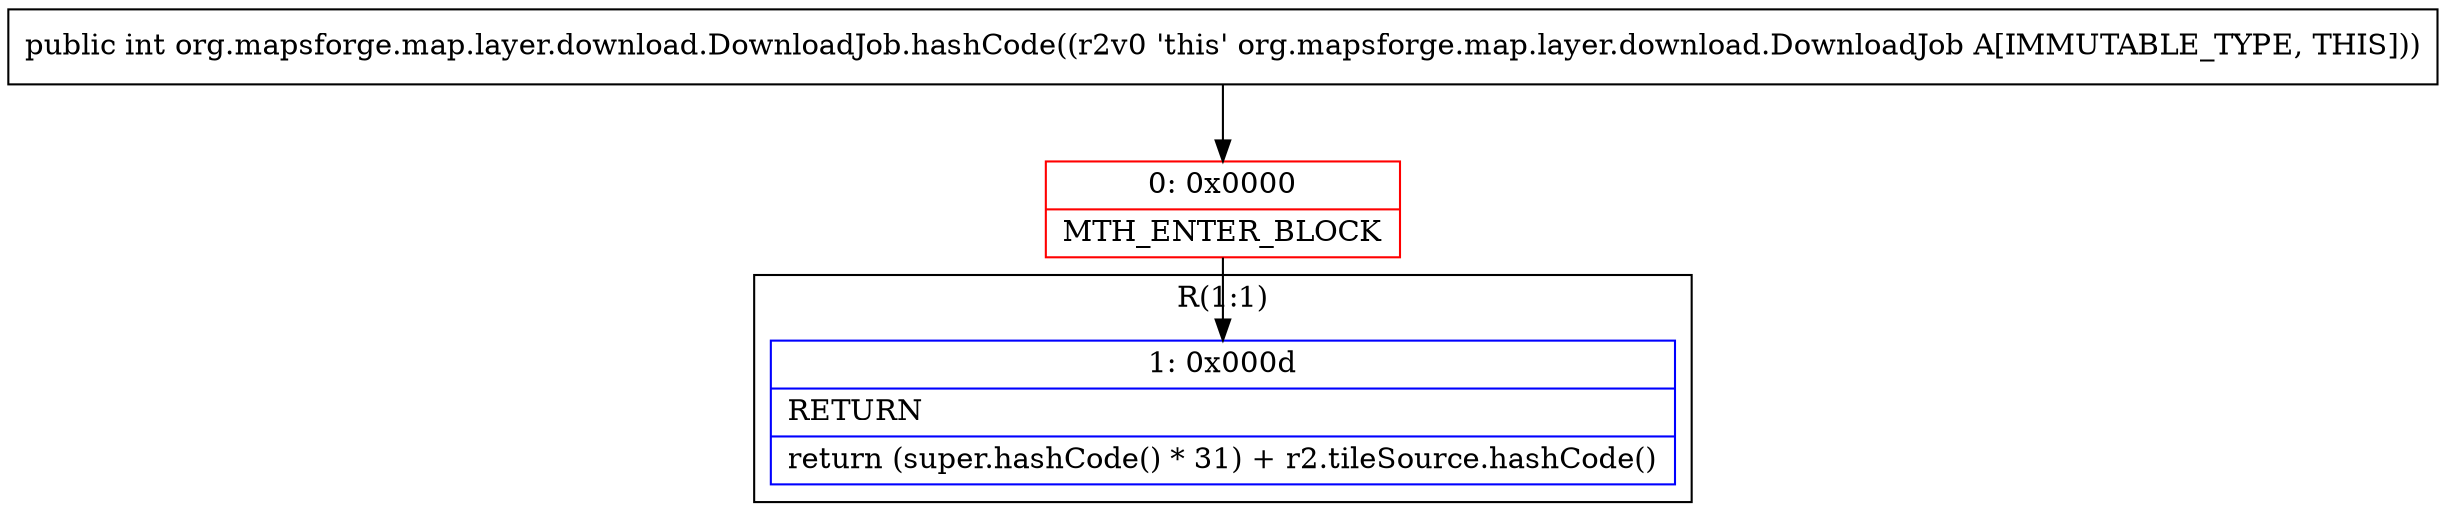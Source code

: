 digraph "CFG fororg.mapsforge.map.layer.download.DownloadJob.hashCode()I" {
subgraph cluster_Region_1696013948 {
label = "R(1:1)";
node [shape=record,color=blue];
Node_1 [shape=record,label="{1\:\ 0x000d|RETURN\l|return (super.hashCode() * 31) + r2.tileSource.hashCode()\l}"];
}
Node_0 [shape=record,color=red,label="{0\:\ 0x0000|MTH_ENTER_BLOCK\l}"];
MethodNode[shape=record,label="{public int org.mapsforge.map.layer.download.DownloadJob.hashCode((r2v0 'this' org.mapsforge.map.layer.download.DownloadJob A[IMMUTABLE_TYPE, THIS])) }"];
MethodNode -> Node_0;
Node_0 -> Node_1;
}

